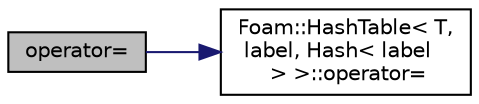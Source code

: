 digraph "operator="
{
  bgcolor="transparent";
  edge [fontname="Helvetica",fontsize="10",labelfontname="Helvetica",labelfontsize="10"];
  node [fontname="Helvetica",fontsize="10",shape=record];
  rankdir="LR";
  Node2778 [label="operator=",height=0.2,width=0.4,color="black", fillcolor="grey75", style="filled", fontcolor="black"];
  Node2778 -> Node2779 [color="midnightblue",fontsize="10",style="solid",fontname="Helvetica"];
  Node2779 [label="Foam::HashTable\< T,\l label, Hash\< label\l \> \>::operator=",height=0.2,width=0.4,color="black",URL="$a26841.html#ab08fb00d67b7f3aeca707447df8580c5",tooltip="Assignment. "];
}
